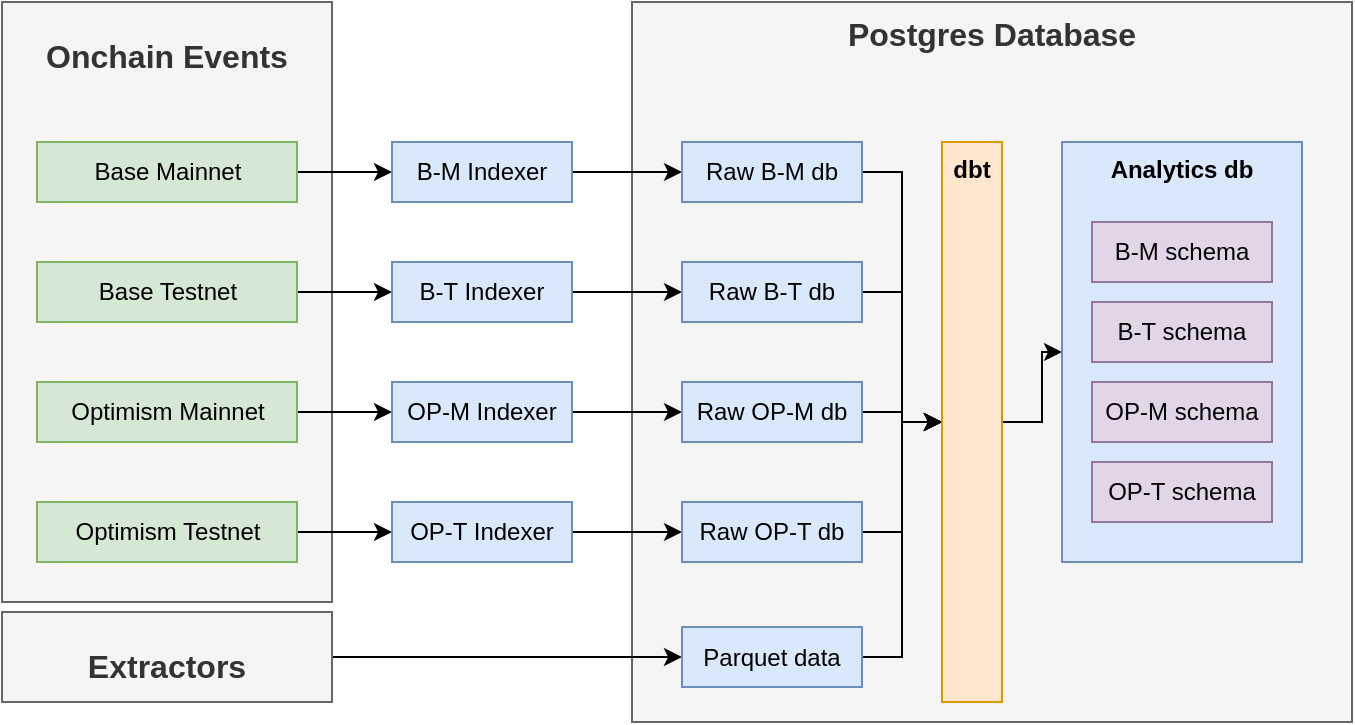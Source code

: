 <mxfile version="23.1.2" type="device">
  <diagram name="Page-1" id="rFEMjwONDgXLVHUbBiYk">
    <mxGraphModel dx="1434" dy="767" grid="1" gridSize="10" guides="1" tooltips="1" connect="1" arrows="1" fold="1" page="1" pageScale="1" pageWidth="850" pageHeight="1100" math="0" shadow="0">
      <root>
        <mxCell id="0" />
        <mxCell id="1" parent="0" />
        <mxCell id="R1emBW7lre0Wp2ynIHXj-4" value="&lt;h1 style=&quot;font-size: 16px;&quot;&gt;Onchain Events&lt;/h1&gt;" style="rounded=0;whiteSpace=wrap;html=1;align=center;fillColor=#f5f5f5;fontColor=#333333;strokeColor=#666666;verticalAlign=top;" parent="1" vertex="1">
          <mxGeometry x="25" y="460" width="165" height="300" as="geometry" />
        </mxCell>
        <mxCell id="R1emBW7lre0Wp2ynIHXj-16" value="" style="edgeStyle=orthogonalEdgeStyle;rounded=0;orthogonalLoop=1;jettySize=auto;html=1;" parent="1" source="S-hfegwOmEvxK6TibCQ1-2" target="R1emBW7lre0Wp2ynIHXj-10" edge="1">
          <mxGeometry relative="1" as="geometry" />
        </mxCell>
        <mxCell id="S-hfegwOmEvxK6TibCQ1-2" value="Base Mainnet" style="rounded=0;whiteSpace=wrap;html=1;fillColor=#d5e8d4;strokeColor=#82b366;" parent="1" vertex="1">
          <mxGeometry x="42.5" y="530" width="130" height="30" as="geometry" />
        </mxCell>
        <mxCell id="R1emBW7lre0Wp2ynIHXj-17" value="" style="edgeStyle=orthogonalEdgeStyle;rounded=0;orthogonalLoop=1;jettySize=auto;html=1;" parent="1" source="R1emBW7lre0Wp2ynIHXj-1" target="R1emBW7lre0Wp2ynIHXj-11" edge="1">
          <mxGeometry relative="1" as="geometry" />
        </mxCell>
        <mxCell id="R1emBW7lre0Wp2ynIHXj-1" value="Base Testnet" style="rounded=0;whiteSpace=wrap;html=1;fillColor=#d5e8d4;strokeColor=#82b366;" parent="1" vertex="1">
          <mxGeometry x="42.5" y="590" width="130" height="30" as="geometry" />
        </mxCell>
        <mxCell id="R1emBW7lre0Wp2ynIHXj-18" value="" style="edgeStyle=orthogonalEdgeStyle;rounded=0;orthogonalLoop=1;jettySize=auto;html=1;" parent="1" source="R1emBW7lre0Wp2ynIHXj-2" target="R1emBW7lre0Wp2ynIHXj-12" edge="1">
          <mxGeometry relative="1" as="geometry" />
        </mxCell>
        <mxCell id="R1emBW7lre0Wp2ynIHXj-2" value="Optimism Mainnet" style="rounded=0;whiteSpace=wrap;html=1;fillColor=#d5e8d4;strokeColor=#82b366;" parent="1" vertex="1">
          <mxGeometry x="42.5" y="650" width="130" height="30" as="geometry" />
        </mxCell>
        <mxCell id="R1emBW7lre0Wp2ynIHXj-19" value="" style="edgeStyle=orthogonalEdgeStyle;rounded=0;orthogonalLoop=1;jettySize=auto;html=1;" parent="1" source="R1emBW7lre0Wp2ynIHXj-3" target="R1emBW7lre0Wp2ynIHXj-13" edge="1">
          <mxGeometry relative="1" as="geometry" />
        </mxCell>
        <mxCell id="R1emBW7lre0Wp2ynIHXj-3" value="Optimism Testnet" style="rounded=0;whiteSpace=wrap;html=1;fillColor=#d5e8d4;strokeColor=#82b366;" parent="1" vertex="1">
          <mxGeometry x="42.5" y="710" width="130" height="30" as="geometry" />
        </mxCell>
        <mxCell id="R1emBW7lre0Wp2ynIHXj-5" value="Postgres Database" style="rounded=0;whiteSpace=wrap;html=1;fillColor=#f5f5f5;fontColor=#333333;strokeColor=#666666;verticalAlign=top;fontSize=16;fontStyle=1" parent="1" vertex="1">
          <mxGeometry x="340" y="460" width="360" height="360" as="geometry" />
        </mxCell>
        <mxCell id="R1emBW7lre0Wp2ynIHXj-24" value="" style="edgeStyle=orthogonalEdgeStyle;rounded=0;orthogonalLoop=1;jettySize=auto;html=1;" parent="1" source="R1emBW7lre0Wp2ynIHXj-10" target="R1emBW7lre0Wp2ynIHXj-20" edge="1">
          <mxGeometry relative="1" as="geometry" />
        </mxCell>
        <mxCell id="R1emBW7lre0Wp2ynIHXj-10" value="B-M Indexer" style="rounded=0;whiteSpace=wrap;html=1;fillColor=#dae8fc;strokeColor=#6c8ebf;" parent="1" vertex="1">
          <mxGeometry x="220" y="530" width="90" height="30" as="geometry" />
        </mxCell>
        <mxCell id="R1emBW7lre0Wp2ynIHXj-25" value="" style="edgeStyle=orthogonalEdgeStyle;rounded=0;orthogonalLoop=1;jettySize=auto;html=1;" parent="1" source="R1emBW7lre0Wp2ynIHXj-11" target="R1emBW7lre0Wp2ynIHXj-21" edge="1">
          <mxGeometry relative="1" as="geometry" />
        </mxCell>
        <mxCell id="R1emBW7lre0Wp2ynIHXj-11" value="B-T Indexer" style="rounded=0;whiteSpace=wrap;html=1;fillColor=#dae8fc;strokeColor=#6c8ebf;" parent="1" vertex="1">
          <mxGeometry x="220" y="590" width="90" height="30" as="geometry" />
        </mxCell>
        <mxCell id="R1emBW7lre0Wp2ynIHXj-26" value="" style="edgeStyle=orthogonalEdgeStyle;rounded=0;orthogonalLoop=1;jettySize=auto;html=1;" parent="1" source="R1emBW7lre0Wp2ynIHXj-12" target="R1emBW7lre0Wp2ynIHXj-22" edge="1">
          <mxGeometry relative="1" as="geometry" />
        </mxCell>
        <mxCell id="R1emBW7lre0Wp2ynIHXj-12" value="OP-M Indexer" style="rounded=0;whiteSpace=wrap;html=1;fillColor=#dae8fc;strokeColor=#6c8ebf;" parent="1" vertex="1">
          <mxGeometry x="220" y="650" width="90" height="30" as="geometry" />
        </mxCell>
        <mxCell id="R1emBW7lre0Wp2ynIHXj-27" value="" style="edgeStyle=orthogonalEdgeStyle;rounded=0;orthogonalLoop=1;jettySize=auto;html=1;" parent="1" source="R1emBW7lre0Wp2ynIHXj-13" target="R1emBW7lre0Wp2ynIHXj-23" edge="1">
          <mxGeometry relative="1" as="geometry" />
        </mxCell>
        <mxCell id="R1emBW7lre0Wp2ynIHXj-13" value="OP-T Indexer" style="rounded=0;whiteSpace=wrap;html=1;fillColor=#dae8fc;strokeColor=#6c8ebf;" parent="1" vertex="1">
          <mxGeometry x="220" y="710" width="90" height="30" as="geometry" />
        </mxCell>
        <mxCell id="R1emBW7lre0Wp2ynIHXj-30" value="" style="edgeStyle=orthogonalEdgeStyle;rounded=0;orthogonalLoop=1;jettySize=auto;html=1;" parent="1" source="R1emBW7lre0Wp2ynIHXj-20" target="R1emBW7lre0Wp2ynIHXj-28" edge="1">
          <mxGeometry relative="1" as="geometry" />
        </mxCell>
        <mxCell id="R1emBW7lre0Wp2ynIHXj-20" value="Raw B-M db" style="rounded=0;whiteSpace=wrap;html=1;fillColor=#dae8fc;strokeColor=#6c8ebf;" parent="1" vertex="1">
          <mxGeometry x="365" y="530" width="90" height="30" as="geometry" />
        </mxCell>
        <mxCell id="R1emBW7lre0Wp2ynIHXj-31" value="" style="edgeStyle=orthogonalEdgeStyle;rounded=0;orthogonalLoop=1;jettySize=auto;html=1;" parent="1" source="R1emBW7lre0Wp2ynIHXj-21" target="R1emBW7lre0Wp2ynIHXj-28" edge="1">
          <mxGeometry relative="1" as="geometry" />
        </mxCell>
        <mxCell id="R1emBW7lre0Wp2ynIHXj-21" value="Raw B-T db" style="rounded=0;whiteSpace=wrap;html=1;fillColor=#dae8fc;strokeColor=#6c8ebf;" parent="1" vertex="1">
          <mxGeometry x="365" y="590" width="90" height="30" as="geometry" />
        </mxCell>
        <mxCell id="R1emBW7lre0Wp2ynIHXj-32" value="" style="edgeStyle=orthogonalEdgeStyle;rounded=0;orthogonalLoop=1;jettySize=auto;html=1;" parent="1" source="R1emBW7lre0Wp2ynIHXj-22" target="R1emBW7lre0Wp2ynIHXj-28" edge="1">
          <mxGeometry relative="1" as="geometry" />
        </mxCell>
        <mxCell id="R1emBW7lre0Wp2ynIHXj-22" value="Raw OP-M db" style="rounded=0;whiteSpace=wrap;html=1;fillColor=#dae8fc;strokeColor=#6c8ebf;" parent="1" vertex="1">
          <mxGeometry x="365" y="650" width="90" height="30" as="geometry" />
        </mxCell>
        <mxCell id="R1emBW7lre0Wp2ynIHXj-33" value="" style="edgeStyle=orthogonalEdgeStyle;rounded=0;orthogonalLoop=1;jettySize=auto;html=1;" parent="1" source="R1emBW7lre0Wp2ynIHXj-23" target="R1emBW7lre0Wp2ynIHXj-28" edge="1">
          <mxGeometry relative="1" as="geometry" />
        </mxCell>
        <mxCell id="R1emBW7lre0Wp2ynIHXj-23" value="Raw OP-T db" style="rounded=0;whiteSpace=wrap;html=1;fillColor=#dae8fc;strokeColor=#6c8ebf;" parent="1" vertex="1">
          <mxGeometry x="365" y="710" width="90" height="30" as="geometry" />
        </mxCell>
        <mxCell id="R1emBW7lre0Wp2ynIHXj-35" value="" style="edgeStyle=orthogonalEdgeStyle;rounded=0;orthogonalLoop=1;jettySize=auto;html=1;" parent="1" source="R1emBW7lre0Wp2ynIHXj-28" target="R1emBW7lre0Wp2ynIHXj-34" edge="1">
          <mxGeometry relative="1" as="geometry" />
        </mxCell>
        <mxCell id="R1emBW7lre0Wp2ynIHXj-28" value="&lt;b&gt;dbt&lt;/b&gt;" style="rounded=0;whiteSpace=wrap;html=1;fillColor=#ffe6cc;strokeColor=#d79b00;verticalAlign=top;" parent="1" vertex="1">
          <mxGeometry x="495" y="530" width="30" height="280" as="geometry" />
        </mxCell>
        <mxCell id="R1emBW7lre0Wp2ynIHXj-34" value="&lt;b&gt;Analytics db&lt;/b&gt;&lt;div style=&quot;text-align: justify;&quot;&gt;&lt;/div&gt;" style="rounded=0;whiteSpace=wrap;html=1;fillColor=#dae8fc;strokeColor=#6c8ebf;verticalAlign=top;" parent="1" vertex="1">
          <mxGeometry x="555" y="530" width="120" height="210" as="geometry" />
        </mxCell>
        <mxCell id="R1emBW7lre0Wp2ynIHXj-36" value="B-M schema" style="rounded=0;whiteSpace=wrap;html=1;fillColor=#e1d5e7;strokeColor=#9673a6;" parent="1" vertex="1">
          <mxGeometry x="570" y="570" width="90" height="30" as="geometry" />
        </mxCell>
        <mxCell id="R1emBW7lre0Wp2ynIHXj-37" value="B-T schema" style="rounded=0;whiteSpace=wrap;html=1;fillColor=#e1d5e7;strokeColor=#9673a6;" parent="1" vertex="1">
          <mxGeometry x="570" y="610" width="90" height="30" as="geometry" />
        </mxCell>
        <mxCell id="R1emBW7lre0Wp2ynIHXj-38" value="OP-M schema" style="rounded=0;whiteSpace=wrap;html=1;fillColor=#e1d5e7;strokeColor=#9673a6;" parent="1" vertex="1">
          <mxGeometry x="570" y="650" width="90" height="30" as="geometry" />
        </mxCell>
        <mxCell id="R1emBW7lre0Wp2ynIHXj-39" value="OP-T schema" style="rounded=0;whiteSpace=wrap;html=1;fillColor=#e1d5e7;strokeColor=#9673a6;" parent="1" vertex="1">
          <mxGeometry x="570" y="690" width="90" height="30" as="geometry" />
        </mxCell>
        <mxCell id="Twv4rNfN1hK7ueKh3gcx-4" value="" style="edgeStyle=orthogonalEdgeStyle;rounded=0;orthogonalLoop=1;jettySize=auto;html=1;entryX=0;entryY=0.5;entryDx=0;entryDy=0;" edge="1" parent="1" source="Twv4rNfN1hK7ueKh3gcx-1" target="Twv4rNfN1hK7ueKh3gcx-2">
          <mxGeometry relative="1" as="geometry">
            <mxPoint x="312.5" y="795" as="targetPoint" />
          </mxGeometry>
        </mxCell>
        <mxCell id="Twv4rNfN1hK7ueKh3gcx-1" value="&lt;h1 style=&quot;font-size: 16px;&quot;&gt;Extractors&lt;/h1&gt;" style="rounded=0;whiteSpace=wrap;html=1;align=center;fillColor=#f5f5f5;fontColor=#333333;strokeColor=#666666;verticalAlign=top;" vertex="1" parent="1">
          <mxGeometry x="25" y="765" width="165" height="45" as="geometry" />
        </mxCell>
        <mxCell id="Twv4rNfN1hK7ueKh3gcx-6" value="" style="edgeStyle=orthogonalEdgeStyle;rounded=0;orthogonalLoop=1;jettySize=auto;html=1;" edge="1" parent="1" source="Twv4rNfN1hK7ueKh3gcx-2" target="R1emBW7lre0Wp2ynIHXj-28">
          <mxGeometry relative="1" as="geometry" />
        </mxCell>
        <mxCell id="Twv4rNfN1hK7ueKh3gcx-2" value="Parquet data" style="rounded=0;whiteSpace=wrap;html=1;fillColor=#dae8fc;strokeColor=#6c8ebf;" vertex="1" parent="1">
          <mxGeometry x="365" y="772.5" width="90" height="30" as="geometry" />
        </mxCell>
      </root>
    </mxGraphModel>
  </diagram>
</mxfile>
